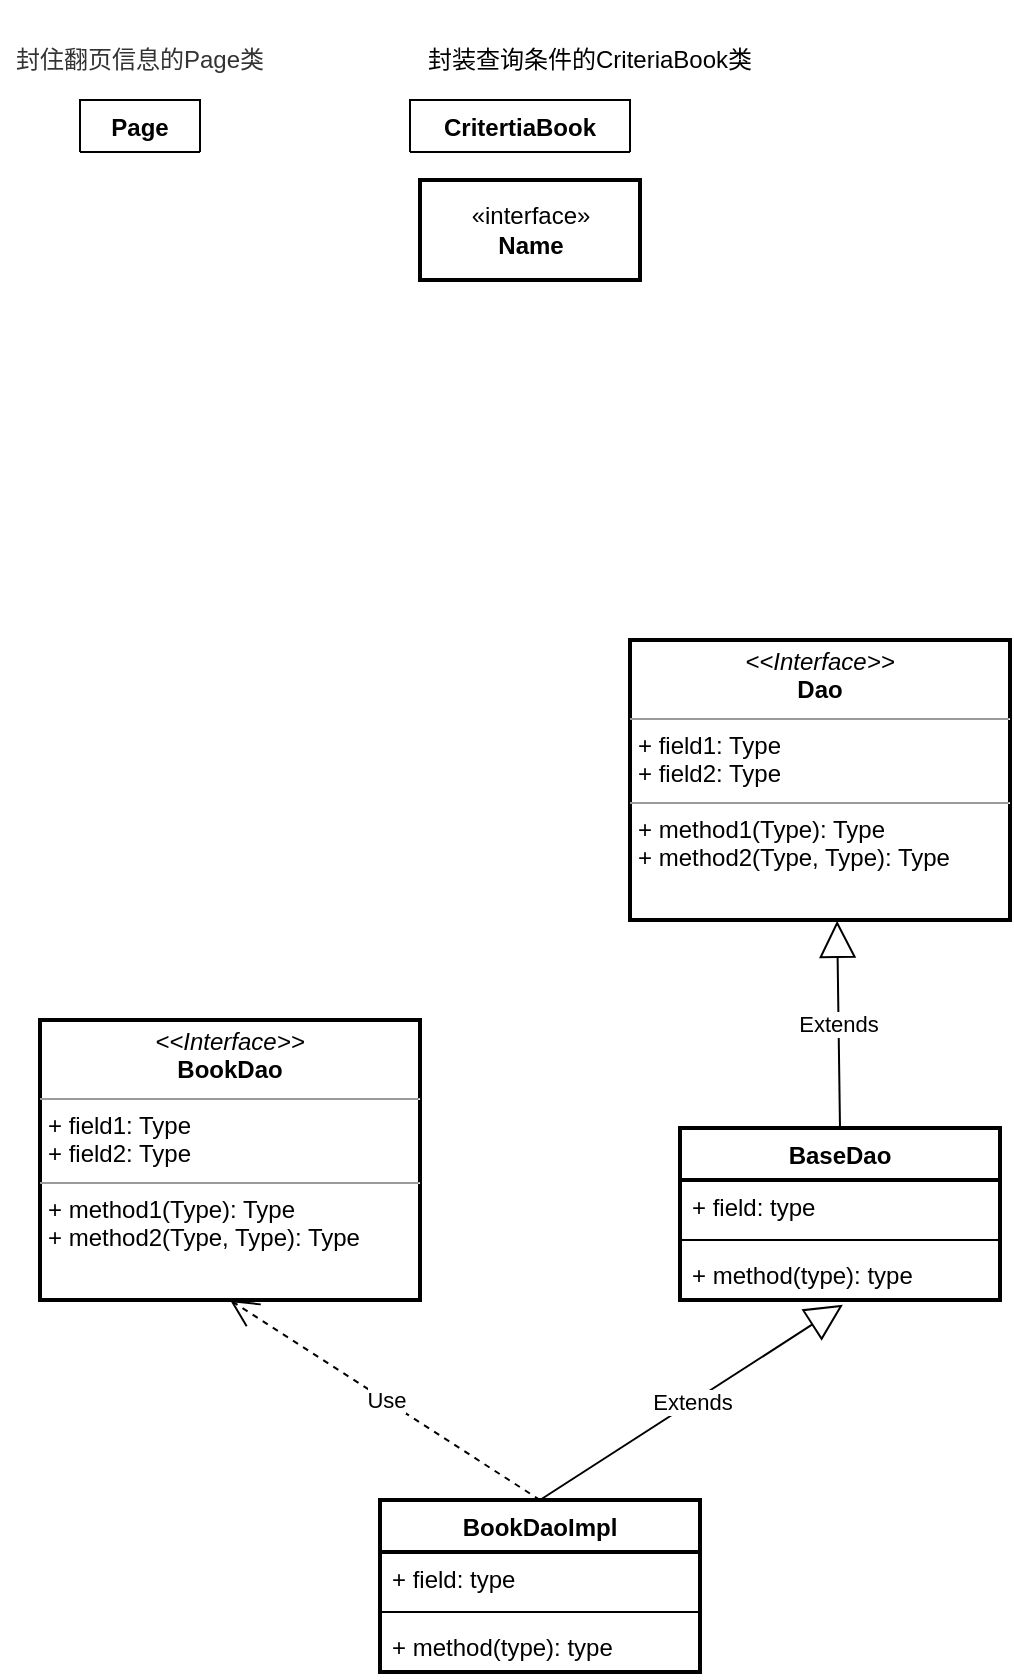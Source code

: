 <mxfile version="15.6.5" type="github">
  <diagram id="-q7fCWLuUgGVihTPQmMM" name="Page-1">
    <mxGraphModel dx="706" dy="435" grid="1" gridSize="10" guides="1" tooltips="1" connect="1" arrows="1" fold="1" page="1" pageScale="1" pageWidth="827" pageHeight="1169" math="0" shadow="0">
      <root>
        <mxCell id="0" />
        <mxCell id="1" parent="0" />
        <mxCell id="WB4RbaGqRDH5iFjSoW5o-9" value="Page" style="swimlane;fontStyle=1;align=center;verticalAlign=top;childLayout=stackLayout;horizontal=1;startSize=26;horizontalStack=0;resizeParent=1;resizeParentMax=0;resizeLast=0;collapsible=1;marginBottom=0;fontColor=default;strokeColor=default;fillColor=default;" vertex="1" collapsed="1" parent="1">
          <mxGeometry x="220" y="90" width="60" height="26" as="geometry">
            <mxRectangle x="160" y="90" width="180" height="398" as="alternateBounds" />
          </mxGeometry>
        </mxCell>
        <mxCell id="WB4RbaGqRDH5iFjSoW5o-2" value="+ pageNo: int" style="text;strokeColor=none;fillColor=none;align=left;verticalAlign=top;spacingLeft=4;spacingRight=4;overflow=hidden;rotatable=0;points=[[0,0.5],[1,0.5]];portConstraint=eastwest;fontColor=default;" vertex="1" parent="WB4RbaGqRDH5iFjSoW5o-9">
          <mxGeometry y="26" width="60" height="26" as="geometry" />
        </mxCell>
        <mxCell id="WB4RbaGqRDH5iFjSoW5o-3" value="+ list: List&lt;t&gt;" style="text;strokeColor=none;fillColor=none;align=left;verticalAlign=top;spacingLeft=4;spacingRight=4;overflow=hidden;rotatable=0;points=[[0,0.5],[1,0.5]];portConstraint=eastwest;fontColor=default;" vertex="1" parent="WB4RbaGqRDH5iFjSoW5o-9">
          <mxGeometry y="52" width="60" height="26" as="geometry" />
        </mxCell>
        <mxCell id="WB4RbaGqRDH5iFjSoW5o-4" value="+ totalItemNumber: long" style="text;strokeColor=none;fillColor=none;align=left;verticalAlign=top;spacingLeft=4;spacingRight=4;overflow=hidden;rotatable=0;points=[[0,0.5],[1,0.5]];portConstraint=eastwest;fontColor=default;" vertex="1" parent="WB4RbaGqRDH5iFjSoW5o-9">
          <mxGeometry y="78" width="60" height="26" as="geometry" />
        </mxCell>
        <mxCell id="WB4RbaGqRDH5iFjSoW5o-6" value="+ pageSize: int" style="text;strokeColor=none;fillColor=none;align=left;verticalAlign=top;spacingLeft=4;spacingRight=4;overflow=hidden;rotatable=0;points=[[0,0.5],[1,0.5]];portConstraint=eastwest;fontColor=default;" vertex="1" parent="WB4RbaGqRDH5iFjSoW5o-9">
          <mxGeometry y="104" width="60" height="26" as="geometry" />
        </mxCell>
        <mxCell id="WB4RbaGqRDH5iFjSoW5o-11" value="" style="line;strokeWidth=1;fillColor=none;align=left;verticalAlign=middle;spacingTop=-1;spacingLeft=3;spacingRight=3;rotatable=0;labelPosition=right;points=[];portConstraint=eastwest;fontColor=default;" vertex="1" parent="WB4RbaGqRDH5iFjSoW5o-9">
          <mxGeometry y="130" width="60" height="8" as="geometry" />
        </mxCell>
        <mxCell id="WB4RbaGqRDH5iFjSoW5o-13" value="+ getPageNo(): int&#xa;" style="text;strokeColor=none;fillColor=none;align=left;verticalAlign=top;spacingLeft=4;spacingRight=4;overflow=hidden;rotatable=0;points=[[0,0.5],[1,0.5]];portConstraint=eastwest;fontColor=default;" vertex="1" parent="WB4RbaGqRDH5iFjSoW5o-9">
          <mxGeometry y="138" width="60" height="26" as="geometry" />
        </mxCell>
        <mxCell id="WB4RbaGqRDH5iFjSoW5o-14" value="+ getPagSize(): int&#xa;" style="text;strokeColor=none;fillColor=none;align=left;verticalAlign=top;spacingLeft=4;spacingRight=4;overflow=hidden;rotatable=0;points=[[0,0.5],[1,0.5]];portConstraint=eastwest;fontColor=default;" vertex="1" parent="WB4RbaGqRDH5iFjSoW5o-9">
          <mxGeometry y="164" width="60" height="26" as="geometry" />
        </mxCell>
        <mxCell id="WB4RbaGqRDH5iFjSoW5o-15" value="+ getList(): List&lt;T&gt;" style="text;strokeColor=none;fillColor=none;align=left;verticalAlign=top;spacingLeft=4;spacingRight=4;overflow=hidden;rotatable=0;points=[[0,0.5],[1,0.5]];portConstraint=eastwest;fontColor=default;" vertex="1" parent="WB4RbaGqRDH5iFjSoW5o-9">
          <mxGeometry y="190" width="60" height="26" as="geometry" />
        </mxCell>
        <mxCell id="WB4RbaGqRDH5iFjSoW5o-16" value="+ setList(List&lt;T&gt;): void&#xa;" style="text;strokeColor=none;fillColor=none;align=left;verticalAlign=top;spacingLeft=4;spacingRight=4;overflow=hidden;rotatable=0;points=[[0,0.5],[1,0.5]];portConstraint=eastwest;fontColor=default;" vertex="1" parent="WB4RbaGqRDH5iFjSoW5o-9">
          <mxGeometry y="216" width="60" height="26" as="geometry" />
        </mxCell>
        <mxCell id="WB4RbaGqRDH5iFjSoW5o-17" value="+ getTotalPageNumber(): void&#xa;" style="text;strokeColor=none;fillColor=none;align=left;verticalAlign=top;spacingLeft=4;spacingRight=4;overflow=hidden;rotatable=0;points=[[0,0.5],[1,0.5]];portConstraint=eastwest;fontColor=default;" vertex="1" parent="WB4RbaGqRDH5iFjSoW5o-9">
          <mxGeometry y="242" width="60" height="26" as="geometry" />
        </mxCell>
        <mxCell id="WB4RbaGqRDH5iFjSoW5o-18" value="+ setTotalPageNumber(): int&#xa;" style="text;strokeColor=none;fillColor=none;align=left;verticalAlign=top;spacingLeft=4;spacingRight=4;overflow=hidden;rotatable=0;points=[[0,0.5],[1,0.5]];portConstraint=eastwest;fontColor=default;" vertex="1" parent="WB4RbaGqRDH5iFjSoW5o-9">
          <mxGeometry y="268" width="60" height="26" as="geometry" />
        </mxCell>
        <mxCell id="WB4RbaGqRDH5iFjSoW5o-19" value="+ isHasNext(): boolean&#xa;" style="text;strokeColor=none;fillColor=none;align=left;verticalAlign=top;spacingLeft=4;spacingRight=4;overflow=hidden;rotatable=0;points=[[0,0.5],[1,0.5]];portConstraint=eastwest;fontColor=default;" vertex="1" parent="WB4RbaGqRDH5iFjSoW5o-9">
          <mxGeometry y="294" width="60" height="26" as="geometry" />
        </mxCell>
        <mxCell id="WB4RbaGqRDH5iFjSoW5o-20" value="+ isHasPre(): boolean&#xa;" style="text;strokeColor=none;fillColor=none;align=left;verticalAlign=top;spacingLeft=4;spacingRight=4;overflow=hidden;rotatable=0;points=[[0,0.5],[1,0.5]];portConstraint=eastwest;fontColor=default;" vertex="1" parent="WB4RbaGqRDH5iFjSoW5o-9">
          <mxGeometry y="320" width="60" height="26" as="geometry" />
        </mxCell>
        <mxCell id="WB4RbaGqRDH5iFjSoW5o-21" value="+ getPrePage(): int&#xa;" style="text;strokeColor=none;fillColor=none;align=left;verticalAlign=top;spacingLeft=4;spacingRight=4;overflow=hidden;rotatable=0;points=[[0,0.5],[1,0.5]];portConstraint=eastwest;fontColor=default;" vertex="1" parent="WB4RbaGqRDH5iFjSoW5o-9">
          <mxGeometry y="346" width="60" height="26" as="geometry" />
        </mxCell>
        <mxCell id="WB4RbaGqRDH5iFjSoW5o-22" value="+ getNextPage(): int&#xa;" style="text;strokeColor=none;fillColor=none;align=left;verticalAlign=top;spacingLeft=4;spacingRight=4;overflow=hidden;rotatable=0;points=[[0,0.5],[1,0.5]];portConstraint=eastwest;fontColor=default;" vertex="1" parent="WB4RbaGqRDH5iFjSoW5o-9">
          <mxGeometry y="372" width="60" height="26" as="geometry" />
        </mxCell>
        <mxCell id="WB4RbaGqRDH5iFjSoW5o-23" value="封住翻页信息的Page类" style="rounded=0;whiteSpace=wrap;html=1;fontColor=#333333;strokeColor=none;fillColor=none;strokeWidth=2;" vertex="1" parent="1">
          <mxGeometry x="180" y="40" width="140" height="60" as="geometry" />
        </mxCell>
        <mxCell id="WB4RbaGqRDH5iFjSoW5o-24" value="封装查询条件的CriteriaBook类" style="rounded=0;whiteSpace=wrap;html=1;fontColor=default;strokeColor=none;fillColor=none;strokeWidth=2;" vertex="1" parent="1">
          <mxGeometry x="390" y="40" width="170" height="60" as="geometry" />
        </mxCell>
        <mxCell id="WB4RbaGqRDH5iFjSoW5o-25" value="CritertiaBook" style="swimlane;fontStyle=1;align=center;verticalAlign=top;childLayout=stackLayout;horizontal=1;startSize=26;horizontalStack=0;resizeParent=1;resizeParentMax=0;resizeLast=0;collapsible=1;marginBottom=0;fontColor=default;strokeColor=default;fillColor=default;" vertex="1" collapsed="1" parent="1">
          <mxGeometry x="385" y="90" width="110" height="26" as="geometry">
            <mxRectangle x="385" y="90" width="180" height="294" as="alternateBounds" />
          </mxGeometry>
        </mxCell>
        <mxCell id="WB4RbaGqRDH5iFjSoW5o-26" value="+ minPrice: int" style="text;strokeColor=none;fillColor=none;align=left;verticalAlign=top;spacingLeft=4;spacingRight=4;overflow=hidden;rotatable=0;points=[[0,0.5],[1,0.5]];portConstraint=eastwest;fontColor=default;" vertex="1" parent="WB4RbaGqRDH5iFjSoW5o-25">
          <mxGeometry y="26" width="110" height="26" as="geometry" />
        </mxCell>
        <mxCell id="WB4RbaGqRDH5iFjSoW5o-27" value="+ maxPrice: int" style="text;strokeColor=none;fillColor=none;align=left;verticalAlign=top;spacingLeft=4;spacingRight=4;overflow=hidden;rotatable=0;points=[[0,0.5],[1,0.5]];portConstraint=eastwest;fontColor=default;" vertex="1" parent="WB4RbaGqRDH5iFjSoW5o-25">
          <mxGeometry y="52" width="110" height="26" as="geometry" />
        </mxCell>
        <mxCell id="WB4RbaGqRDH5iFjSoW5o-28" value="+ pageNo: int" style="text;strokeColor=none;fillColor=none;align=left;verticalAlign=top;spacingLeft=4;spacingRight=4;overflow=hidden;rotatable=0;points=[[0,0.5],[1,0.5]];portConstraint=eastwest;fontColor=default;" vertex="1" parent="WB4RbaGqRDH5iFjSoW5o-25">
          <mxGeometry y="78" width="110" height="26" as="geometry" />
        </mxCell>
        <mxCell id="WB4RbaGqRDH5iFjSoW5o-30" value="" style="line;strokeWidth=1;fillColor=none;align=left;verticalAlign=middle;spacingTop=-1;spacingLeft=3;spacingRight=3;rotatable=0;labelPosition=right;points=[];portConstraint=eastwest;fontColor=default;" vertex="1" parent="WB4RbaGqRDH5iFjSoW5o-25">
          <mxGeometry y="104" width="110" height="8" as="geometry" />
        </mxCell>
        <mxCell id="WB4RbaGqRDH5iFjSoW5o-31" value="+ getMinPrice(): int&#xa;" style="text;strokeColor=none;fillColor=none;align=left;verticalAlign=top;spacingLeft=4;spacingRight=4;overflow=hidden;rotatable=0;points=[[0,0.5],[1,0.5]];portConstraint=eastwest;fontColor=default;" vertex="1" parent="WB4RbaGqRDH5iFjSoW5o-25">
          <mxGeometry y="112" width="110" height="26" as="geometry" />
        </mxCell>
        <mxCell id="WB4RbaGqRDH5iFjSoW5o-41" value="+ getMaxPrice(): int&#xa;" style="text;strokeColor=none;fillColor=none;align=left;verticalAlign=top;spacingLeft=4;spacingRight=4;overflow=hidden;rotatable=0;points=[[0,0.5],[1,0.5]];portConstraint=eastwest;fontColor=default;" vertex="1" parent="WB4RbaGqRDH5iFjSoW5o-25">
          <mxGeometry y="138" width="110" height="26" as="geometry" />
        </mxCell>
        <mxCell id="WB4RbaGqRDH5iFjSoW5o-42" value="+ setMinPrice(int): void&#xa;&#xa;" style="text;strokeColor=none;fillColor=none;align=left;verticalAlign=top;spacingLeft=4;spacingRight=4;overflow=hidden;rotatable=0;points=[[0,0.5],[1,0.5]];portConstraint=eastwest;fontColor=default;" vertex="1" parent="WB4RbaGqRDH5iFjSoW5o-25">
          <mxGeometry y="164" width="110" height="26" as="geometry" />
        </mxCell>
        <mxCell id="WB4RbaGqRDH5iFjSoW5o-43" value="+ setMaxPrice(int): void&#xa;" style="text;strokeColor=none;fillColor=none;align=left;verticalAlign=top;spacingLeft=4;spacingRight=4;overflow=hidden;rotatable=0;points=[[0,0.5],[1,0.5]];portConstraint=eastwest;fontColor=default;" vertex="1" parent="WB4RbaGqRDH5iFjSoW5o-25">
          <mxGeometry y="190" width="110" height="26" as="geometry" />
        </mxCell>
        <mxCell id="WB4RbaGqRDH5iFjSoW5o-39" value="+ getPageNo(): int&#xa;" style="text;strokeColor=none;fillColor=none;align=left;verticalAlign=top;spacingLeft=4;spacingRight=4;overflow=hidden;rotatable=0;points=[[0,0.5],[1,0.5]];portConstraint=eastwest;fontColor=default;" vertex="1" parent="WB4RbaGqRDH5iFjSoW5o-25">
          <mxGeometry y="216" width="110" height="26" as="geometry" />
        </mxCell>
        <mxCell id="WB4RbaGqRDH5iFjSoW5o-44" value="+ setPageNo(int): void" style="text;strokeColor=none;fillColor=none;align=left;verticalAlign=top;spacingLeft=4;spacingRight=4;overflow=hidden;rotatable=0;points=[[0,0.5],[1,0.5]];portConstraint=eastwest;fontColor=default;" vertex="1" parent="WB4RbaGqRDH5iFjSoW5o-25">
          <mxGeometry y="242" width="110" height="26" as="geometry" />
        </mxCell>
        <mxCell id="WB4RbaGqRDH5iFjSoW5o-45" value="+ toString(): String" style="text;strokeColor=none;fillColor=none;align=left;verticalAlign=top;spacingLeft=4;spacingRight=4;overflow=hidden;rotatable=0;points=[[0,0.5],[1,0.5]];portConstraint=eastwest;fontColor=default;" vertex="1" parent="WB4RbaGqRDH5iFjSoW5o-25">
          <mxGeometry y="268" width="110" height="26" as="geometry" />
        </mxCell>
        <mxCell id="WB4RbaGqRDH5iFjSoW5o-46" value="BaseDao" style="swimlane;fontStyle=1;align=center;verticalAlign=top;childLayout=stackLayout;horizontal=1;startSize=26;horizontalStack=0;resizeParent=1;resizeParentMax=0;resizeLast=0;collapsible=1;marginBottom=0;fontColor=default;strokeColor=default;strokeWidth=2;fillColor=default;gradientColor=none;" vertex="1" parent="1">
          <mxGeometry x="520" y="604" width="160" height="86" as="geometry" />
        </mxCell>
        <mxCell id="WB4RbaGqRDH5iFjSoW5o-47" value="+ field: type" style="text;strokeColor=none;fillColor=none;align=left;verticalAlign=top;spacingLeft=4;spacingRight=4;overflow=hidden;rotatable=0;points=[[0,0.5],[1,0.5]];portConstraint=eastwest;fontColor=default;" vertex="1" parent="WB4RbaGqRDH5iFjSoW5o-46">
          <mxGeometry y="26" width="160" height="26" as="geometry" />
        </mxCell>
        <mxCell id="WB4RbaGqRDH5iFjSoW5o-48" value="" style="line;strokeWidth=1;fillColor=none;align=left;verticalAlign=middle;spacingTop=-1;spacingLeft=3;spacingRight=3;rotatable=0;labelPosition=right;points=[];portConstraint=eastwest;fontColor=default;" vertex="1" parent="WB4RbaGqRDH5iFjSoW5o-46">
          <mxGeometry y="52" width="160" height="8" as="geometry" />
        </mxCell>
        <mxCell id="WB4RbaGqRDH5iFjSoW5o-49" value="+ method(type): type" style="text;strokeColor=none;fillColor=none;align=left;verticalAlign=top;spacingLeft=4;spacingRight=4;overflow=hidden;rotatable=0;points=[[0,0.5],[1,0.5]];portConstraint=eastwest;fontColor=default;" vertex="1" parent="WB4RbaGqRDH5iFjSoW5o-46">
          <mxGeometry y="60" width="160" height="26" as="geometry" />
        </mxCell>
        <mxCell id="WB4RbaGqRDH5iFjSoW5o-50" value="BookDaoImpl" style="swimlane;fontStyle=1;align=center;verticalAlign=top;childLayout=stackLayout;horizontal=1;startSize=26;horizontalStack=0;resizeParent=1;resizeParentMax=0;resizeLast=0;collapsible=1;marginBottom=0;fontColor=default;strokeColor=default;strokeWidth=2;fillColor=default;gradientColor=none;" vertex="1" parent="1">
          <mxGeometry x="370" y="790" width="160" height="86" as="geometry" />
        </mxCell>
        <mxCell id="WB4RbaGqRDH5iFjSoW5o-51" value="+ field: type" style="text;strokeColor=none;fillColor=none;align=left;verticalAlign=top;spacingLeft=4;spacingRight=4;overflow=hidden;rotatable=0;points=[[0,0.5],[1,0.5]];portConstraint=eastwest;fontColor=default;" vertex="1" parent="WB4RbaGqRDH5iFjSoW5o-50">
          <mxGeometry y="26" width="160" height="26" as="geometry" />
        </mxCell>
        <mxCell id="WB4RbaGqRDH5iFjSoW5o-52" value="" style="line;strokeWidth=1;fillColor=none;align=left;verticalAlign=middle;spacingTop=-1;spacingLeft=3;spacingRight=3;rotatable=0;labelPosition=right;points=[];portConstraint=eastwest;fontColor=default;" vertex="1" parent="WB4RbaGqRDH5iFjSoW5o-50">
          <mxGeometry y="52" width="160" height="8" as="geometry" />
        </mxCell>
        <mxCell id="WB4RbaGqRDH5iFjSoW5o-53" value="+ method(type): type" style="text;strokeColor=none;fillColor=none;align=left;verticalAlign=top;spacingLeft=4;spacingRight=4;overflow=hidden;rotatable=0;points=[[0,0.5],[1,0.5]];portConstraint=eastwest;fontColor=default;" vertex="1" parent="WB4RbaGqRDH5iFjSoW5o-50">
          <mxGeometry y="60" width="160" height="26" as="geometry" />
        </mxCell>
        <mxCell id="WB4RbaGqRDH5iFjSoW5o-58" value="«interface»&lt;br&gt;&lt;b&gt;Name&lt;/b&gt;" style="html=1;fontColor=default;strokeColor=default;strokeWidth=2;fillColor=default;gradientColor=none;" vertex="1" parent="1">
          <mxGeometry x="390" y="130" width="110" height="50" as="geometry" />
        </mxCell>
        <mxCell id="WB4RbaGqRDH5iFjSoW5o-59" value="&lt;p style=&quot;margin: 0px ; margin-top: 4px ; text-align: center&quot;&gt;&lt;i&gt;&amp;lt;&amp;lt;Interface&amp;gt;&amp;gt;&lt;/i&gt;&lt;br&gt;&lt;b&gt;BookDao&lt;/b&gt;&lt;/p&gt;&lt;hr size=&quot;1&quot;&gt;&lt;p style=&quot;margin: 0px ; margin-left: 4px&quot;&gt;+ field1: Type&lt;br&gt;+ field2: Type&lt;/p&gt;&lt;hr size=&quot;1&quot;&gt;&lt;p style=&quot;margin: 0px ; margin-left: 4px&quot;&gt;+ method1(Type): Type&lt;br&gt;+ method2(Type, Type): Type&lt;/p&gt;" style="verticalAlign=top;align=left;overflow=fill;fontSize=12;fontFamily=Helvetica;html=1;fontColor=default;strokeColor=default;strokeWidth=2;fillColor=default;gradientColor=none;" vertex="1" parent="1">
          <mxGeometry x="200" y="550" width="190" height="140" as="geometry" />
        </mxCell>
        <mxCell id="WB4RbaGqRDH5iFjSoW5o-60" value="&lt;p style=&quot;margin: 0px ; margin-top: 4px ; text-align: center&quot;&gt;&lt;i&gt;&amp;lt;&amp;lt;Interface&amp;gt;&amp;gt;&lt;/i&gt;&lt;br&gt;&lt;b&gt;Dao&lt;/b&gt;&lt;/p&gt;&lt;hr size=&quot;1&quot;&gt;&lt;p style=&quot;margin: 0px ; margin-left: 4px&quot;&gt;+ field1: Type&lt;br&gt;+ field2: Type&lt;/p&gt;&lt;hr size=&quot;1&quot;&gt;&lt;p style=&quot;margin: 0px ; margin-left: 4px&quot;&gt;+ method1(Type): Type&lt;br&gt;+ method2(Type, Type): Type&lt;/p&gt;" style="verticalAlign=top;align=left;overflow=fill;fontSize=12;fontFamily=Helvetica;html=1;fontColor=default;strokeColor=default;strokeWidth=2;fillColor=default;gradientColor=none;" vertex="1" parent="1">
          <mxGeometry x="495" y="360" width="190" height="140" as="geometry" />
        </mxCell>
        <mxCell id="WB4RbaGqRDH5iFjSoW5o-61" value="Extends" style="endArrow=block;endSize=16;endFill=0;html=1;rounded=0;fontColor=default;exitX=0.5;exitY=0;exitDx=0;exitDy=0;strokeColor=default;labelBackgroundColor=default;entryX=0.545;entryY=1.003;entryDx=0;entryDy=0;entryPerimeter=0;" edge="1" parent="1" source="WB4RbaGqRDH5iFjSoW5o-46" target="WB4RbaGqRDH5iFjSoW5o-60">
          <mxGeometry width="160" relative="1" as="geometry">
            <mxPoint x="640" y="750" as="sourcePoint" />
            <mxPoint x="800" y="750" as="targetPoint" />
          </mxGeometry>
        </mxCell>
        <mxCell id="WB4RbaGqRDH5iFjSoW5o-62" value="Extends" style="endArrow=block;endSize=16;endFill=0;html=1;rounded=0;labelBackgroundColor=default;fontColor=default;strokeColor=default;exitX=0.5;exitY=0;exitDx=0;exitDy=0;entryX=0.509;entryY=1.093;entryDx=0;entryDy=0;entryPerimeter=0;" edge="1" parent="1" source="WB4RbaGqRDH5iFjSoW5o-50" target="WB4RbaGqRDH5iFjSoW5o-49">
          <mxGeometry width="160" relative="1" as="geometry">
            <mxPoint x="470" y="740" as="sourcePoint" />
            <mxPoint x="630" y="740" as="targetPoint" />
          </mxGeometry>
        </mxCell>
        <mxCell id="WB4RbaGqRDH5iFjSoW5o-63" value="Use" style="endArrow=open;endSize=12;dashed=1;html=1;rounded=0;labelBackgroundColor=default;fontColor=default;strokeColor=default;entryX=0.5;entryY=1;entryDx=0;entryDy=0;exitX=0.5;exitY=0;exitDx=0;exitDy=0;" edge="1" parent="1" source="WB4RbaGqRDH5iFjSoW5o-50" target="WB4RbaGqRDH5iFjSoW5o-59">
          <mxGeometry width="160" relative="1" as="geometry">
            <mxPoint x="200" y="750" as="sourcePoint" />
            <mxPoint x="360" y="750" as="targetPoint" />
          </mxGeometry>
        </mxCell>
      </root>
    </mxGraphModel>
  </diagram>
</mxfile>

